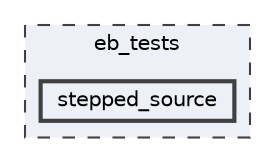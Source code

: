digraph "/Users/marc/Developer/EGSnrc/HEN_HOUSE/user_codes/egs_brachy/egs_brachy/eb_tests/stepped_source"
{
 // LATEX_PDF_SIZE
  bgcolor="transparent";
  edge [fontname=Helvetica,fontsize=10,labelfontname=Helvetica,labelfontsize=10];
  node [fontname=Helvetica,fontsize=10,shape=box,height=0.2,width=0.4];
  compound=true
  subgraph clusterdir_c28d9f9e47a4b1e1799ddc7c63b84293 {
    graph [ bgcolor="#edf0f7", pencolor="grey25", label="eb_tests", fontname=Helvetica,fontsize=10 style="filled,dashed", URL="dir_c28d9f9e47a4b1e1799ddc7c63b84293.html",tooltip=""]
  dir_22bb506141459963b92250d8ef793869 [label="stepped_source", fillcolor="#edf0f7", color="grey25", style="filled,bold", URL="dir_22bb506141459963b92250d8ef793869.html",tooltip=""];
  }
}
